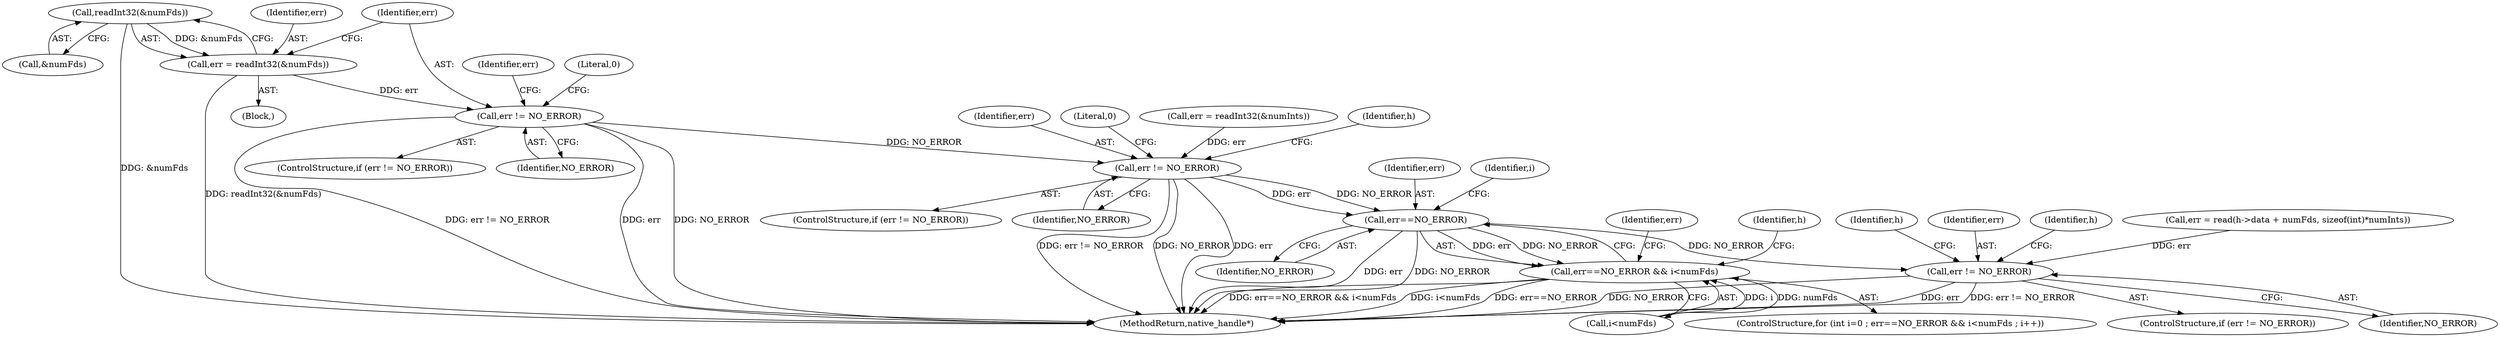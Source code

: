 digraph "0_Android_54cb02ad733fb71b1bdf78590428817fb780aff8@API" {
"1000107" [label="(Call,readInt32(&numFds))"];
"1000105" [label="(Call,err = readInt32(&numFds))"];
"1000111" [label="(Call,err != NO_ERROR)"];
"1000122" [label="(Call,err != NO_ERROR)"];
"1000145" [label="(Call,err==NO_ERROR)"];
"1000144" [label="(Call,err==NO_ERROR && i<numFds)"];
"1000205" [label="(Call,err != NO_ERROR)"];
"1000108" [label="(Call,&numFds)"];
"1000116" [label="(Call,err = readInt32(&numInts))"];
"1000206" [label="(Identifier,err)"];
"1000111" [label="(Call,err != NO_ERROR)"];
"1000117" [label="(Identifier,err)"];
"1000106" [label="(Identifier,err)"];
"1000145" [label="(Call,err==NO_ERROR)"];
"1000101" [label="(Block,)"];
"1000204" [label="(ControlStructure,if (err != NO_ERROR))"];
"1000157" [label="(Identifier,h)"];
"1000110" [label="(ControlStructure,if (err != NO_ERROR))"];
"1000115" [label="(Literal,0)"];
"1000144" [label="(Call,err==NO_ERROR && i<numFds)"];
"1000205" [label="(Call,err != NO_ERROR)"];
"1000124" [label="(Identifier,NO_ERROR)"];
"1000113" [label="(Identifier,NO_ERROR)"];
"1000207" [label="(Identifier,NO_ERROR)"];
"1000193" [label="(Identifier,err)"];
"1000129" [label="(Identifier,h)"];
"1000123" [label="(Identifier,err)"];
"1000147" [label="(Identifier,NO_ERROR)"];
"1000112" [label="(Identifier,err)"];
"1000149" [label="(Identifier,i)"];
"1000217" [label="(Identifier,h)"];
"1000192" [label="(Call,err = read(h->data + numFds, sizeof(int)*numInts))"];
"1000210" [label="(Identifier,h)"];
"1000218" [label="(MethodReturn,native_handle*)"];
"1000107" [label="(Call,readInt32(&numFds))"];
"1000148" [label="(Call,i<numFds)"];
"1000139" [label="(ControlStructure,for (int i=0 ; err==NO_ERROR && i<numFds ; i++))"];
"1000122" [label="(Call,err != NO_ERROR)"];
"1000126" [label="(Literal,0)"];
"1000146" [label="(Identifier,err)"];
"1000105" [label="(Call,err = readInt32(&numFds))"];
"1000121" [label="(ControlStructure,if (err != NO_ERROR))"];
"1000107" -> "1000105"  [label="AST: "];
"1000107" -> "1000108"  [label="CFG: "];
"1000108" -> "1000107"  [label="AST: "];
"1000105" -> "1000107"  [label="CFG: "];
"1000107" -> "1000218"  [label="DDG: &numFds"];
"1000107" -> "1000105"  [label="DDG: &numFds"];
"1000105" -> "1000101"  [label="AST: "];
"1000106" -> "1000105"  [label="AST: "];
"1000112" -> "1000105"  [label="CFG: "];
"1000105" -> "1000218"  [label="DDG: readInt32(&numFds)"];
"1000105" -> "1000111"  [label="DDG: err"];
"1000111" -> "1000110"  [label="AST: "];
"1000111" -> "1000113"  [label="CFG: "];
"1000112" -> "1000111"  [label="AST: "];
"1000113" -> "1000111"  [label="AST: "];
"1000115" -> "1000111"  [label="CFG: "];
"1000117" -> "1000111"  [label="CFG: "];
"1000111" -> "1000218"  [label="DDG: err"];
"1000111" -> "1000218"  [label="DDG: NO_ERROR"];
"1000111" -> "1000218"  [label="DDG: err != NO_ERROR"];
"1000111" -> "1000122"  [label="DDG: NO_ERROR"];
"1000122" -> "1000121"  [label="AST: "];
"1000122" -> "1000124"  [label="CFG: "];
"1000123" -> "1000122"  [label="AST: "];
"1000124" -> "1000122"  [label="AST: "];
"1000126" -> "1000122"  [label="CFG: "];
"1000129" -> "1000122"  [label="CFG: "];
"1000122" -> "1000218"  [label="DDG: err"];
"1000122" -> "1000218"  [label="DDG: err != NO_ERROR"];
"1000122" -> "1000218"  [label="DDG: NO_ERROR"];
"1000116" -> "1000122"  [label="DDG: err"];
"1000122" -> "1000145"  [label="DDG: err"];
"1000122" -> "1000145"  [label="DDG: NO_ERROR"];
"1000145" -> "1000144"  [label="AST: "];
"1000145" -> "1000147"  [label="CFG: "];
"1000146" -> "1000145"  [label="AST: "];
"1000147" -> "1000145"  [label="AST: "];
"1000149" -> "1000145"  [label="CFG: "];
"1000144" -> "1000145"  [label="CFG: "];
"1000145" -> "1000218"  [label="DDG: err"];
"1000145" -> "1000218"  [label="DDG: NO_ERROR"];
"1000145" -> "1000144"  [label="DDG: err"];
"1000145" -> "1000144"  [label="DDG: NO_ERROR"];
"1000145" -> "1000205"  [label="DDG: NO_ERROR"];
"1000144" -> "1000139"  [label="AST: "];
"1000144" -> "1000148"  [label="CFG: "];
"1000148" -> "1000144"  [label="AST: "];
"1000157" -> "1000144"  [label="CFG: "];
"1000193" -> "1000144"  [label="CFG: "];
"1000144" -> "1000218"  [label="DDG: err==NO_ERROR && i<numFds"];
"1000144" -> "1000218"  [label="DDG: i<numFds"];
"1000144" -> "1000218"  [label="DDG: err==NO_ERROR"];
"1000148" -> "1000144"  [label="DDG: i"];
"1000148" -> "1000144"  [label="DDG: numFds"];
"1000205" -> "1000204"  [label="AST: "];
"1000205" -> "1000207"  [label="CFG: "];
"1000206" -> "1000205"  [label="AST: "];
"1000207" -> "1000205"  [label="AST: "];
"1000210" -> "1000205"  [label="CFG: "];
"1000217" -> "1000205"  [label="CFG: "];
"1000205" -> "1000218"  [label="DDG: NO_ERROR"];
"1000205" -> "1000218"  [label="DDG: err"];
"1000205" -> "1000218"  [label="DDG: err != NO_ERROR"];
"1000192" -> "1000205"  [label="DDG: err"];
}
